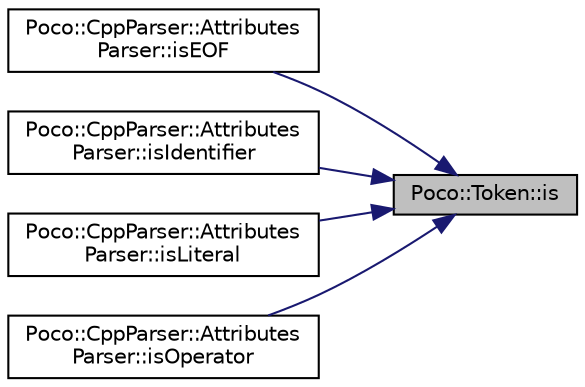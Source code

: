 digraph "Poco::Token::is"
{
 // LATEX_PDF_SIZE
  edge [fontname="Helvetica",fontsize="10",labelfontname="Helvetica",labelfontsize="10"];
  node [fontname="Helvetica",fontsize="10",shape=record];
  rankdir="RL";
  Node1 [label="Poco::Token::is",height=0.2,width=0.4,color="black", fillcolor="grey75", style="filled", fontcolor="black",tooltip="Returns a char representation of the token."];
  Node1 -> Node2 [dir="back",color="midnightblue",fontsize="10",style="solid"];
  Node2 [label="Poco::CppParser::Attributes\lParser::isEOF",height=0.2,width=0.4,color="black", fillcolor="white", style="filled",URL="$classPoco_1_1CppParser_1_1AttributesParser.html#ab5d85a7d91cfb45f0f2627f8261beb44",tooltip=" "];
  Node1 -> Node3 [dir="back",color="midnightblue",fontsize="10",style="solid"];
  Node3 [label="Poco::CppParser::Attributes\lParser::isIdentifier",height=0.2,width=0.4,color="black", fillcolor="white", style="filled",URL="$classPoco_1_1CppParser_1_1AttributesParser.html#abcdb99d1504e85c1d11205014768f9fe",tooltip=" "];
  Node1 -> Node4 [dir="back",color="midnightblue",fontsize="10",style="solid"];
  Node4 [label="Poco::CppParser::Attributes\lParser::isLiteral",height=0.2,width=0.4,color="black", fillcolor="white", style="filled",URL="$classPoco_1_1CppParser_1_1AttributesParser.html#a6035cb0378e0a37de95423efbe807096",tooltip=" "];
  Node1 -> Node5 [dir="back",color="midnightblue",fontsize="10",style="solid"];
  Node5 [label="Poco::CppParser::Attributes\lParser::isOperator",height=0.2,width=0.4,color="black", fillcolor="white", style="filled",URL="$classPoco_1_1CppParser_1_1AttributesParser.html#a7be1779c68462bfafcb7ab10d2c90baa",tooltip=" "];
}
